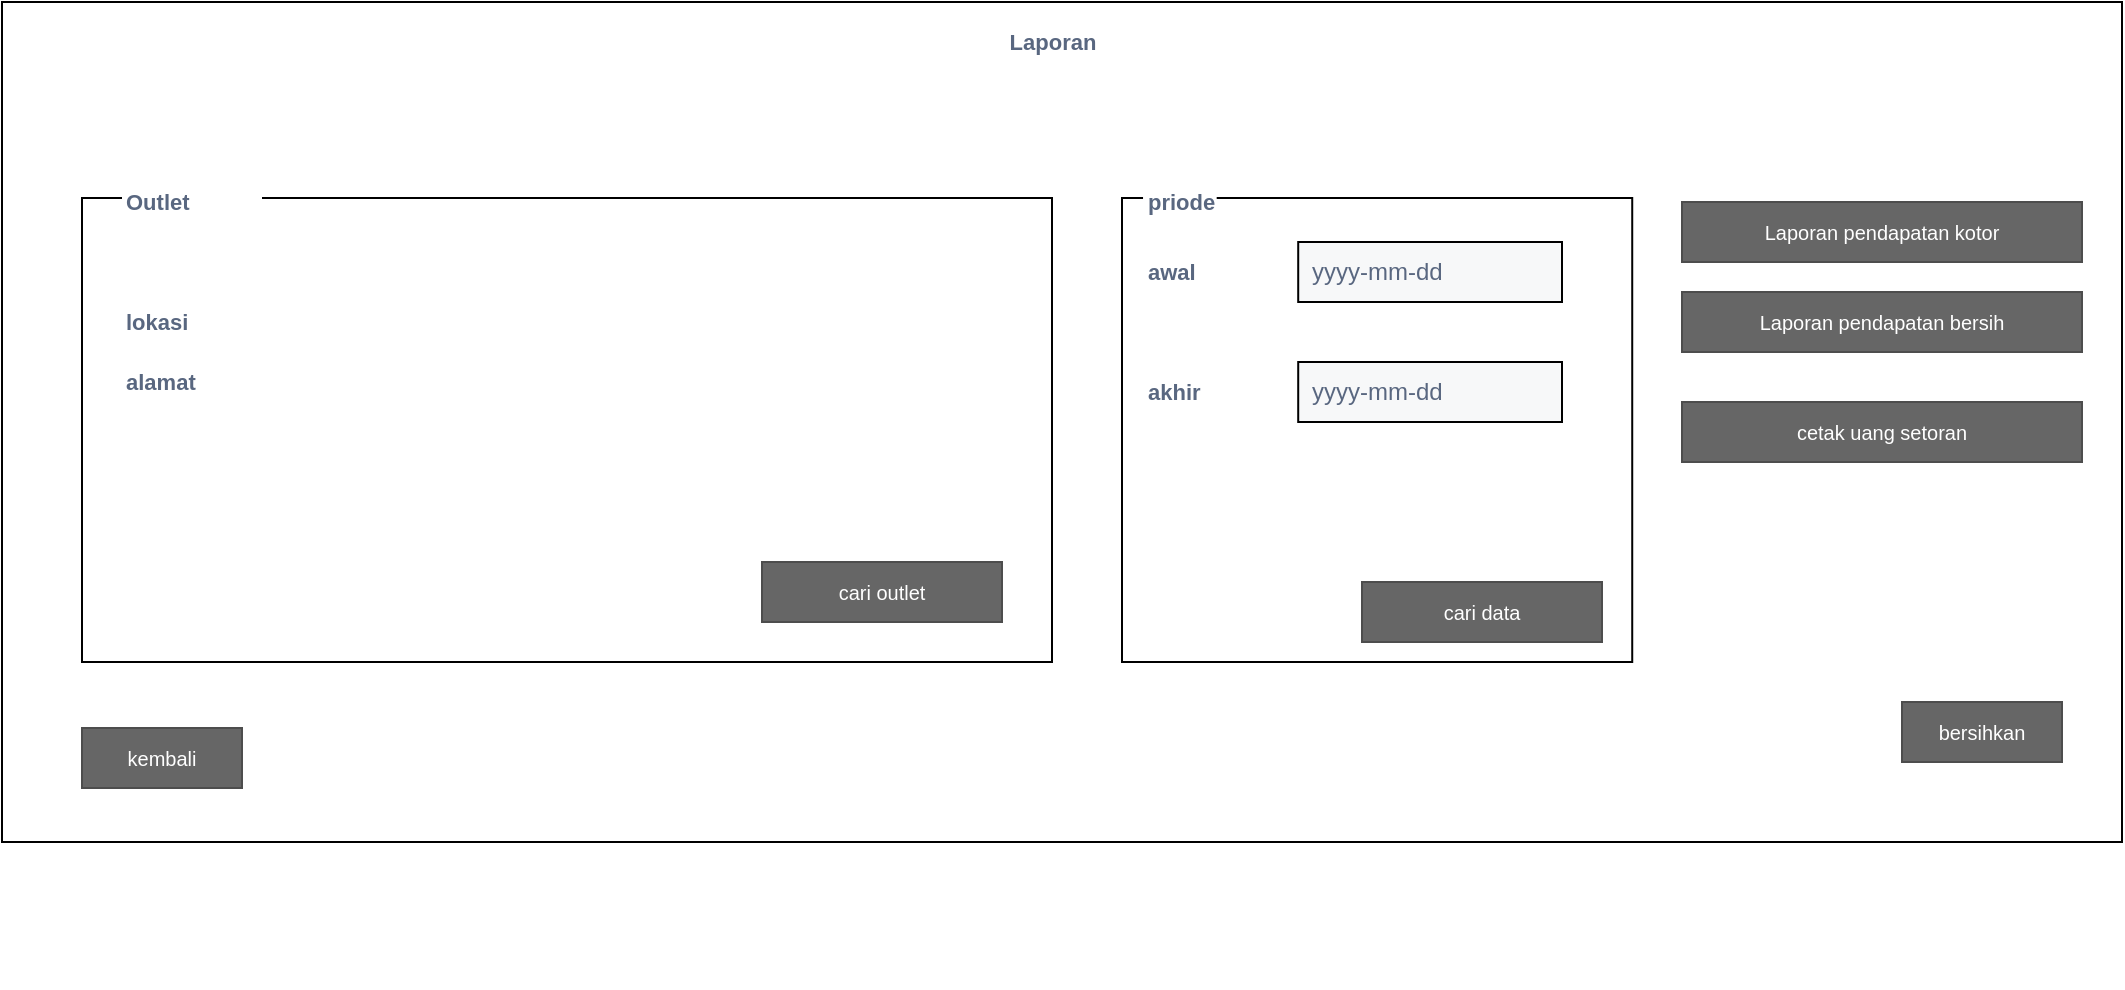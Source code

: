 <mxfile version="12.8.6" type="github">
  <diagram id="a68DlVNhQQtMU7HfPnpH" name="Page-1">
    <mxGraphModel dx="1019" dy="453" grid="1" gridSize="10" guides="1" tooltips="1" connect="1" arrows="1" fold="1" page="1" pageScale="1" pageWidth="850" pageHeight="1100" math="0" shadow="0">
      <root>
        <mxCell id="0" />
        <mxCell id="1" parent="0" />
        <mxCell id="HCNxSJI8r6ODR6cH0mRQ-1" value="" style="whiteSpace=wrap;html=1;rounded=0;shadow=0;labelBackgroundColor=none;strokeColor=#000000;strokeWidth=1;fillColor=none;fontFamily=Verdana;fontSize=12;fontColor=#000000;align=center;comic=0;" parent="1" vertex="1">
          <mxGeometry x="20" y="20" width="1060" height="420" as="geometry" />
        </mxCell>
        <mxCell id="HCNxSJI8r6ODR6cH0mRQ-50" value="" style="group" parent="1" vertex="1" connectable="0">
          <mxGeometry x="60" y="110" width="830" height="403" as="geometry" />
        </mxCell>
        <mxCell id="HCNxSJI8r6ODR6cH0mRQ-48" value="" style="rounded=0;whiteSpace=wrap;html=1;fillColor=none;" parent="HCNxSJI8r6ODR6cH0mRQ-50" vertex="1">
          <mxGeometry y="8" width="485" height="232" as="geometry" />
        </mxCell>
        <mxCell id="HCNxSJI8r6ODR6cH0mRQ-33" value="Outlet" style="fillColor=#ffffff;strokeColor=none;html=1;fontSize=11;fontStyle=0;align=left;fontColor=#596780;fontStyle=1;fontSize=11;comic=0;" parent="HCNxSJI8r6ODR6cH0mRQ-50" vertex="1">
          <mxGeometry x="20" width="70" height="20" as="geometry" />
        </mxCell>
        <mxCell id="HCNxSJI8r6ODR6cH0mRQ-54" value="" style="group" parent="HCNxSJI8r6ODR6cH0mRQ-50" vertex="1" connectable="0">
          <mxGeometry x="520" width="310" height="240" as="geometry" />
        </mxCell>
        <mxCell id="HCNxSJI8r6ODR6cH0mRQ-52" value="" style="rounded=0;whiteSpace=wrap;html=1;fillColor=none;" parent="HCNxSJI8r6ODR6cH0mRQ-54" vertex="1">
          <mxGeometry y="8" width="255.117" height="232" as="geometry" />
        </mxCell>
        <mxCell id="HCNxSJI8r6ODR6cH0mRQ-53" value="priode" style="fillColor=#ffffff;strokeColor=none;html=1;fontSize=11;fontStyle=0;align=left;fontColor=#596780;fontStyle=1;fontSize=11;comic=0;" parent="HCNxSJI8r6ODR6cH0mRQ-54" vertex="1">
          <mxGeometry x="10.52" width="36.821" height="20" as="geometry" />
        </mxCell>
        <mxCell id="HCNxSJI8r6ODR6cH0mRQ-55" value="" style="group" parent="HCNxSJI8r6ODR6cH0mRQ-54" vertex="1" connectable="0">
          <mxGeometry x="10.52" y="30" width="209.48" height="30" as="geometry" />
        </mxCell>
        <mxCell id="HCNxSJI8r6ODR6cH0mRQ-56" value="awal" style="fillColor=none;strokeColor=none;html=1;fontSize=11;fontStyle=0;align=left;fontColor=#596780;fontStyle=1;fontSize=11;comic=0;" parent="HCNxSJI8r6ODR6cH0mRQ-55" vertex="1">
          <mxGeometry y="5.909" width="54.31" height="18.182" as="geometry" />
        </mxCell>
        <mxCell id="HCNxSJI8r6ODR6cH0mRQ-57" value="yyyy-mm-dd" style="rounded=0;arcSize=9;fillColor=#F7F8F9;align=left;spacingLeft=5;strokeColor=#000000;html=1;strokeWidth=1;fontColor=#596780;fontSize=12;comic=0;" parent="HCNxSJI8r6ODR6cH0mRQ-55" vertex="1">
          <mxGeometry x="77.585" width="131.895" height="30" as="geometry" />
        </mxCell>
        <mxCell id="HCNxSJI8r6ODR6cH0mRQ-58" value="" style="group" parent="HCNxSJI8r6ODR6cH0mRQ-54" vertex="1" connectable="0">
          <mxGeometry x="10.52" y="90" width="209.48" height="30" as="geometry" />
        </mxCell>
        <mxCell id="HCNxSJI8r6ODR6cH0mRQ-59" value="akhir" style="fillColor=none;strokeColor=none;html=1;fontSize=11;fontStyle=0;align=left;fontColor=#596780;fontStyle=1;fontSize=11;comic=0;" parent="HCNxSJI8r6ODR6cH0mRQ-58" vertex="1">
          <mxGeometry y="5.909" width="54.31" height="18.182" as="geometry" />
        </mxCell>
        <mxCell id="HCNxSJI8r6ODR6cH0mRQ-60" value="yyyy-mm-dd" style="rounded=0;arcSize=9;fillColor=#F7F8F9;align=left;spacingLeft=5;strokeColor=#000000;html=1;strokeWidth=1;fontColor=#596780;fontSize=12;comic=0;" parent="HCNxSJI8r6ODR6cH0mRQ-58" vertex="1">
          <mxGeometry x="77.585" width="131.895" height="30" as="geometry" />
        </mxCell>
        <mxCell id="HCNxSJI8r6ODR6cH0mRQ-61" value="cari data" style="rounded=0;html=1;shadow=0;dashed=0;whiteSpace=wrap;fontSize=10;fillColor=#666666;align=center;strokeColor=#4D4D4D;fontColor=#ffffff;comic=0;" parent="HCNxSJI8r6ODR6cH0mRQ-54" vertex="1">
          <mxGeometry x="120" y="200" width="120" height="30" as="geometry" />
        </mxCell>
        <mxCell id="HCNxSJI8r6ODR6cH0mRQ-2" value="cari outlet" style="rounded=0;html=1;shadow=0;dashed=0;whiteSpace=wrap;fontSize=10;fillColor=#666666;align=center;strokeColor=#4D4D4D;fontColor=#ffffff;comic=0;" parent="1" vertex="1">
          <mxGeometry x="400" y="300" width="120" height="30" as="geometry" />
        </mxCell>
        <mxCell id="HCNxSJI8r6ODR6cH0mRQ-20" value="kembali" style="rounded=0;html=1;shadow=0;dashed=0;whiteSpace=wrap;fontSize=10;fillColor=#666666;align=center;strokeColor=#4D4D4D;fontColor=#ffffff;comic=0;" parent="1" vertex="1">
          <mxGeometry x="60" y="383" width="80" height="30" as="geometry" />
        </mxCell>
        <mxCell id="HCNxSJI8r6ODR6cH0mRQ-34" value="Laporan" style="fillColor=none;strokeColor=none;html=1;fontSize=11;fontStyle=0;align=center;fontColor=#596780;fontStyle=1;fontSize=11;comic=0;" parent="1" vertex="1">
          <mxGeometry x="40" y="30" width="1010" height="20" as="geometry" />
        </mxCell>
        <mxCell id="HCNxSJI8r6ODR6cH0mRQ-36" value="bersihkan" style="rounded=0;html=1;shadow=0;dashed=0;whiteSpace=wrap;fontSize=10;fillColor=#666666;align=center;strokeColor=#4D4D4D;fontColor=#ffffff;comic=0;" parent="1" vertex="1">
          <mxGeometry x="970" y="370" width="80" height="30" as="geometry" />
        </mxCell>
        <mxCell id="HCNxSJI8r6ODR6cH0mRQ-42" value="lokasi" style="fillColor=none;strokeColor=none;html=1;fontSize=11;fontStyle=0;align=left;fontColor=#596780;fontStyle=1;fontSize=11;comic=0;" parent="1" vertex="1">
          <mxGeometry x="80" y="170" width="70" height="20" as="geometry" />
        </mxCell>
        <mxCell id="HCNxSJI8r6ODR6cH0mRQ-4" value="alamat" style="fillColor=none;strokeColor=none;html=1;fontSize=11;fontStyle=0;align=left;fontColor=#596780;fontStyle=1;fontSize=11;comic=0;" parent="1" vertex="1">
          <mxGeometry x="80" y="200" width="70" height="20" as="geometry" />
        </mxCell>
        <mxCell id="HCNxSJI8r6ODR6cH0mRQ-62" value="Laporan pendapatan kotor" style="rounded=0;html=1;shadow=0;dashed=0;whiteSpace=wrap;fontSize=10;fillColor=#666666;align=center;strokeColor=#4D4D4D;fontColor=#ffffff;comic=0;" parent="1" vertex="1">
          <mxGeometry x="860" y="120" width="200" height="30" as="geometry" />
        </mxCell>
        <mxCell id="HCNxSJI8r6ODR6cH0mRQ-63" value="Laporan pendapatan bersih" style="rounded=0;html=1;shadow=0;dashed=0;whiteSpace=wrap;fontSize=10;fillColor=#666666;align=center;strokeColor=#4D4D4D;fontColor=#ffffff;comic=0;" parent="1" vertex="1">
          <mxGeometry x="860" y="165" width="200" height="30" as="geometry" />
        </mxCell>
        <mxCell id="HCNxSJI8r6ODR6cH0mRQ-64" value="cetak uang setoran&lt;span style=&quot;color: rgba(0 , 0 , 0 , 0) ; font-family: monospace ; font-size: 0px ; white-space: nowrap&quot;&gt;%3CmxGraphModel%3E%3Croot%3E%3CmxCell%20id%3D%220%22%2F%3E%3CmxCell%20id%3D%221%22%20parent%3D%220%22%2F%3E%3CmxCell%20id%3D%222%22%20value%3D%22cetak%20omset%20bersih%22%20style%3D%22rounded%3D0%3Bhtml%3D1%3Bshadow%3D0%3Bdashed%3D0%3BwhiteSpace%3Dwrap%3BfontSize%3D10%3BfillColor%3D%23666666%3Balign%3Dcenter%3BstrokeColor%3D%234D4D4D%3BfontColor%3D%23ffffff%3Bcomic%3D0%3B%22%20vertex%3D%221%22%20parent%3D%221%22%3E%3CmxGeometry%20x%3D%22860%22%20y%3D%22120%22%20width%3D%22200%22%20height%3D%2230%22%20as%3D%22geometry%22%2F%3E%3C%2FmxCell%3E%3C%2Froot%3E%3C%2FmxGraphMo&lt;/span&gt;" style="rounded=0;html=1;shadow=0;dashed=0;whiteSpace=wrap;fontSize=10;fillColor=#666666;align=center;strokeColor=#4D4D4D;fontColor=#ffffff;comic=0;" parent="1" vertex="1">
          <mxGeometry x="860" y="220" width="200" height="30" as="geometry" />
        </mxCell>
      </root>
    </mxGraphModel>
  </diagram>
</mxfile>
